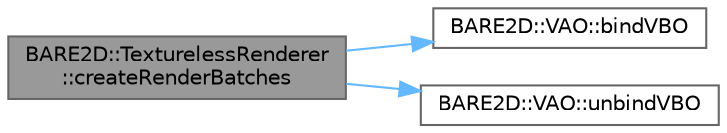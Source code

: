 digraph "BARE2D::TexturelessRenderer::createRenderBatches"
{
 // INTERACTIVE_SVG=YES
 // LATEX_PDF_SIZE
  bgcolor="transparent";
  edge [fontname=Helvetica,fontsize=10,labelfontname=Helvetica,labelfontsize=10];
  node [fontname=Helvetica,fontsize=10,shape=box,height=0.2,width=0.4];
  rankdir="LR";
  Node1 [label="BARE2D::TexturelessRenderer\l::createRenderBatches",height=0.2,width=0.4,color="gray40", fillcolor="grey60", style="filled", fontcolor="black",tooltip="Constructs all of the render batches from data given by, say, draw() calls."];
  Node1 -> Node2 [color="steelblue1",style="solid"];
  Node2 [label="BARE2D::VAO::bindVBO",height=0.2,width=0.4,color="grey40", fillcolor="white", style="filled",URL="$class_b_a_r_e2_d_1_1_v_a_o.html#aaaec16d98be94aa5cfed015df40dda70",tooltip="Binds the VAO's VBO."];
  Node1 -> Node3 [color="steelblue1",style="solid"];
  Node3 [label="BARE2D::VAO::unbindVBO",height=0.2,width=0.4,color="grey40", fillcolor="white", style="filled",URL="$class_b_a_r_e2_d_1_1_v_a_o.html#a10dd3e06e3929147edb6b249c94fdcee",tooltip="Unbinds this VAO's VBO."];
}
